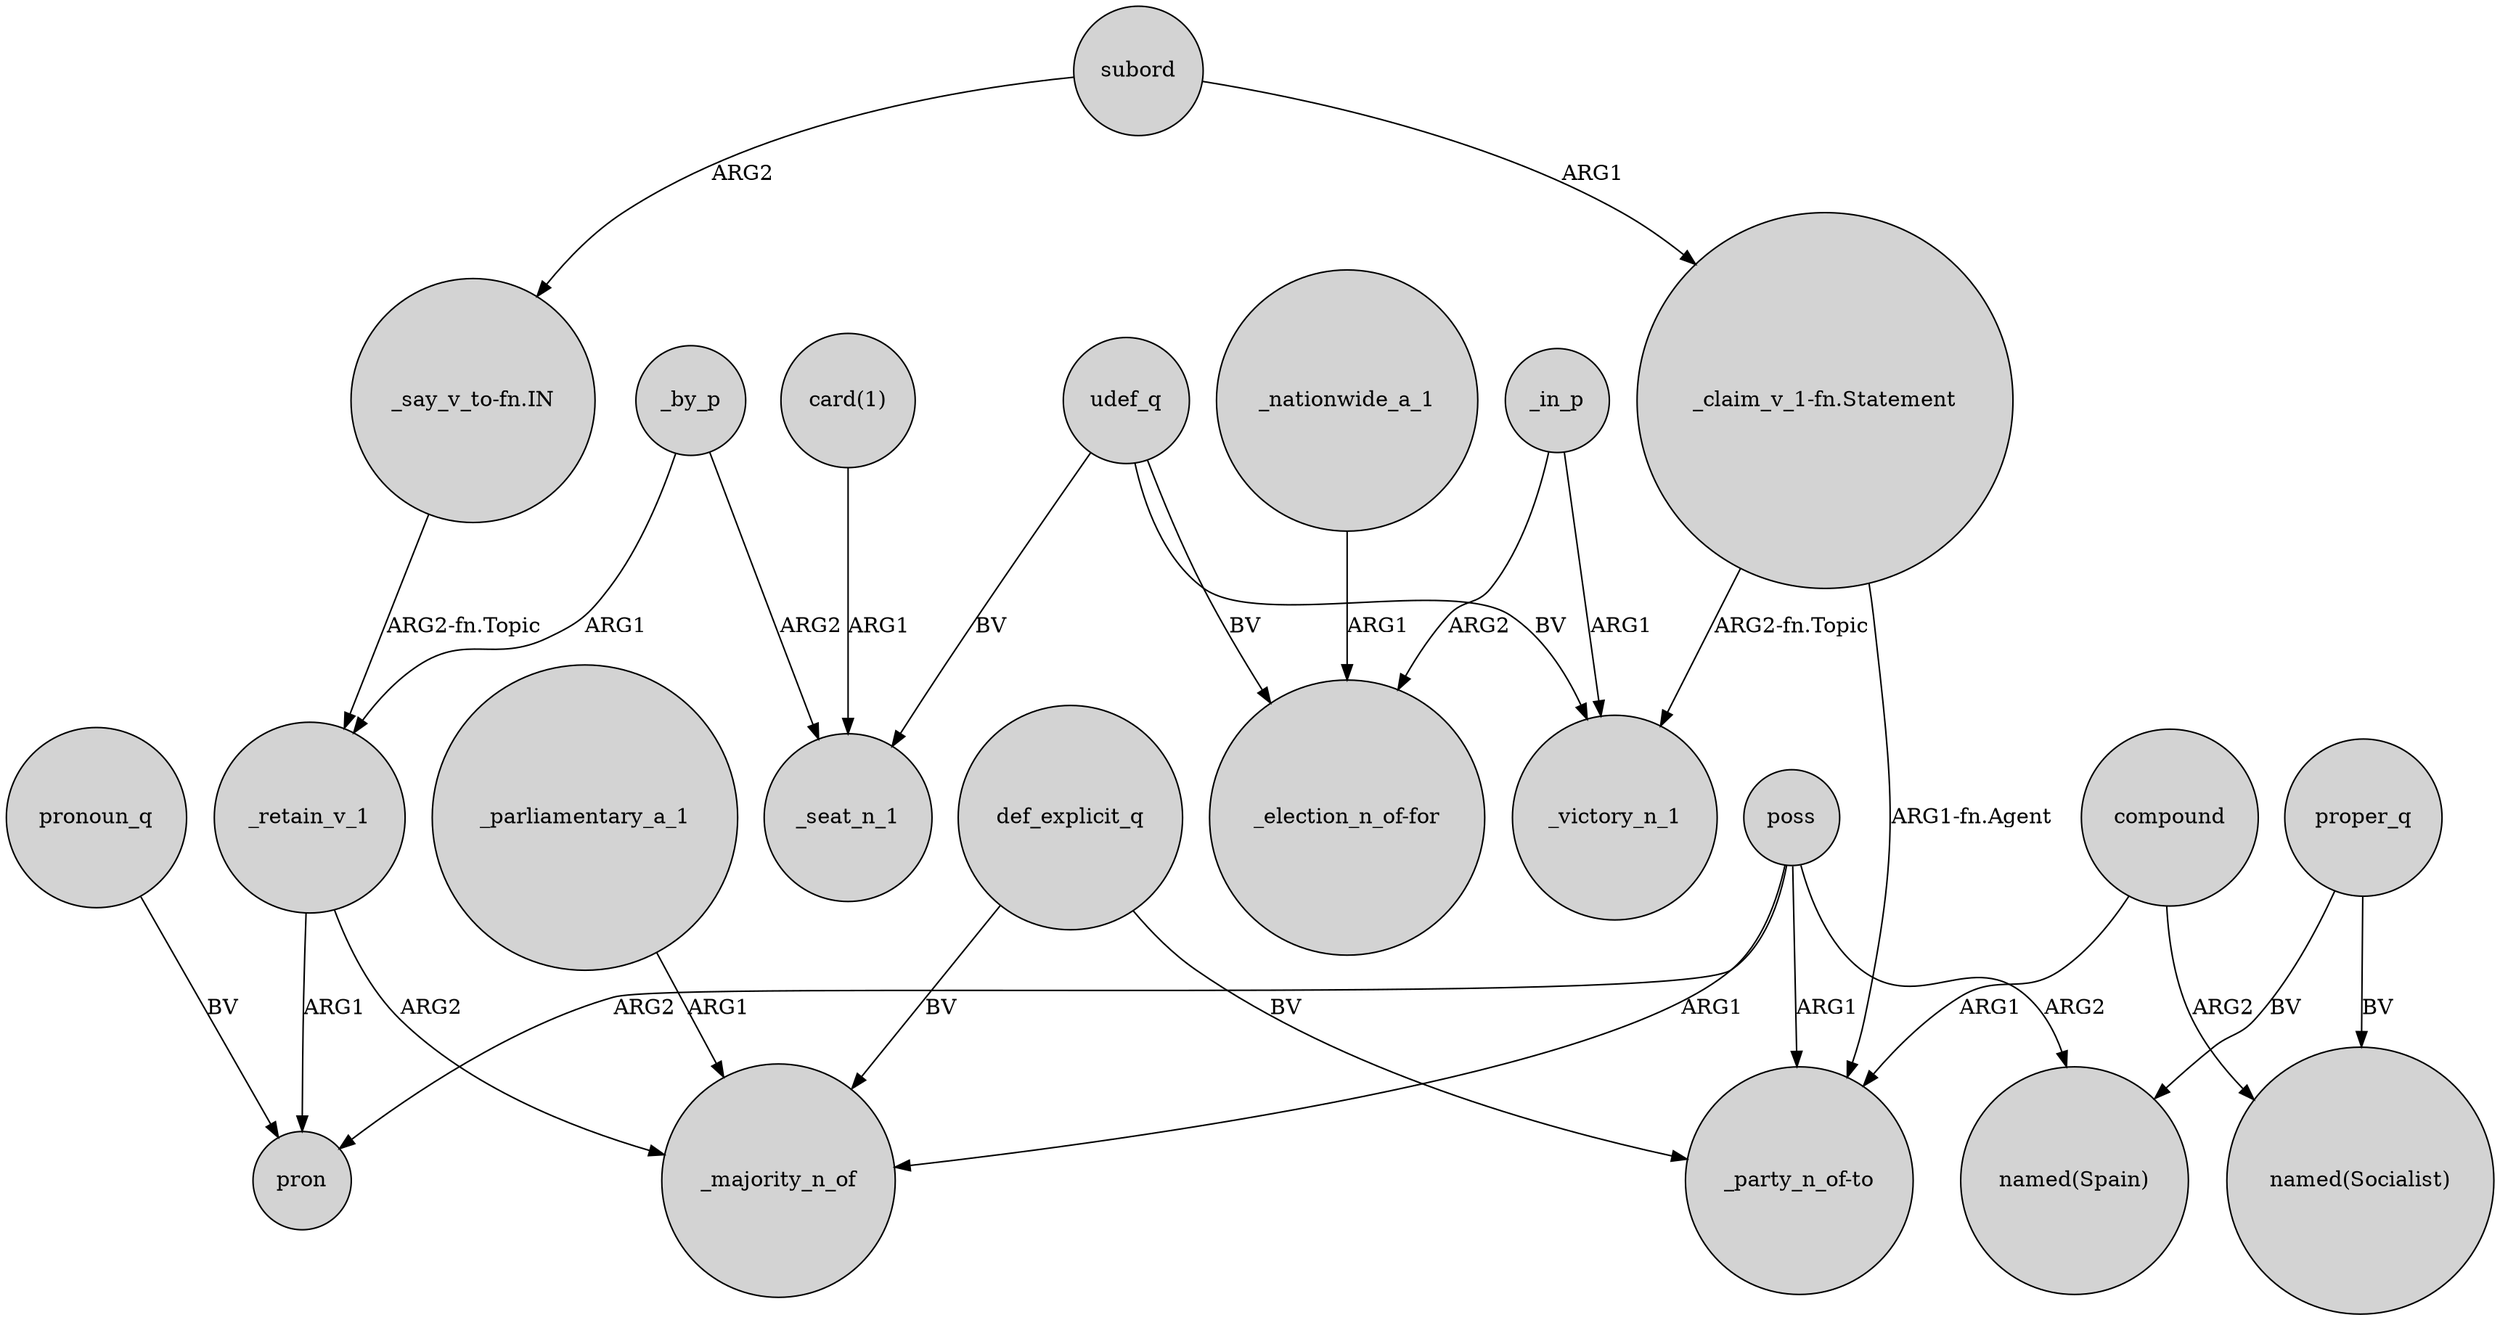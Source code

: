 digraph {
	node [shape=circle style=filled]
	poss -> "_party_n_of-to" [label=ARG1]
	poss -> pron [label=ARG2]
	udef_q -> "_election_n_of-for" [label=BV]
	_retain_v_1 -> _majority_n_of [label=ARG2]
	def_explicit_q -> "_party_n_of-to" [label=BV]
	_in_p -> "_election_n_of-for" [label=ARG2]
	udef_q -> _victory_n_1 [label=BV]
	_by_p -> _seat_n_1 [label=ARG2]
	_in_p -> _victory_n_1 [label=ARG1]
	"card(1)" -> _seat_n_1 [label=ARG1]
	_parliamentary_a_1 -> _majority_n_of [label=ARG1]
	compound -> "named(Socialist)" [label=ARG2]
	poss -> _majority_n_of [label=ARG1]
	_by_p -> _retain_v_1 [label=ARG1]
	pronoun_q -> pron [label=BV]
	subord -> "_say_v_to-fn.IN" [label=ARG2]
	def_explicit_q -> _majority_n_of [label=BV]
	"_claim_v_1-fn.Statement" -> "_party_n_of-to" [label="ARG1-fn.Agent"]
	"_say_v_to-fn.IN" -> _retain_v_1 [label="ARG2-fn.Topic"]
	proper_q -> "named(Spain)" [label=BV]
	udef_q -> _seat_n_1 [label=BV]
	_retain_v_1 -> pron [label=ARG1]
	poss -> "named(Spain)" [label=ARG2]
	"_claim_v_1-fn.Statement" -> _victory_n_1 [label="ARG2-fn.Topic"]
	proper_q -> "named(Socialist)" [label=BV]
	subord -> "_claim_v_1-fn.Statement" [label=ARG1]
	_nationwide_a_1 -> "_election_n_of-for" [label=ARG1]
	compound -> "_party_n_of-to" [label=ARG1]
}
